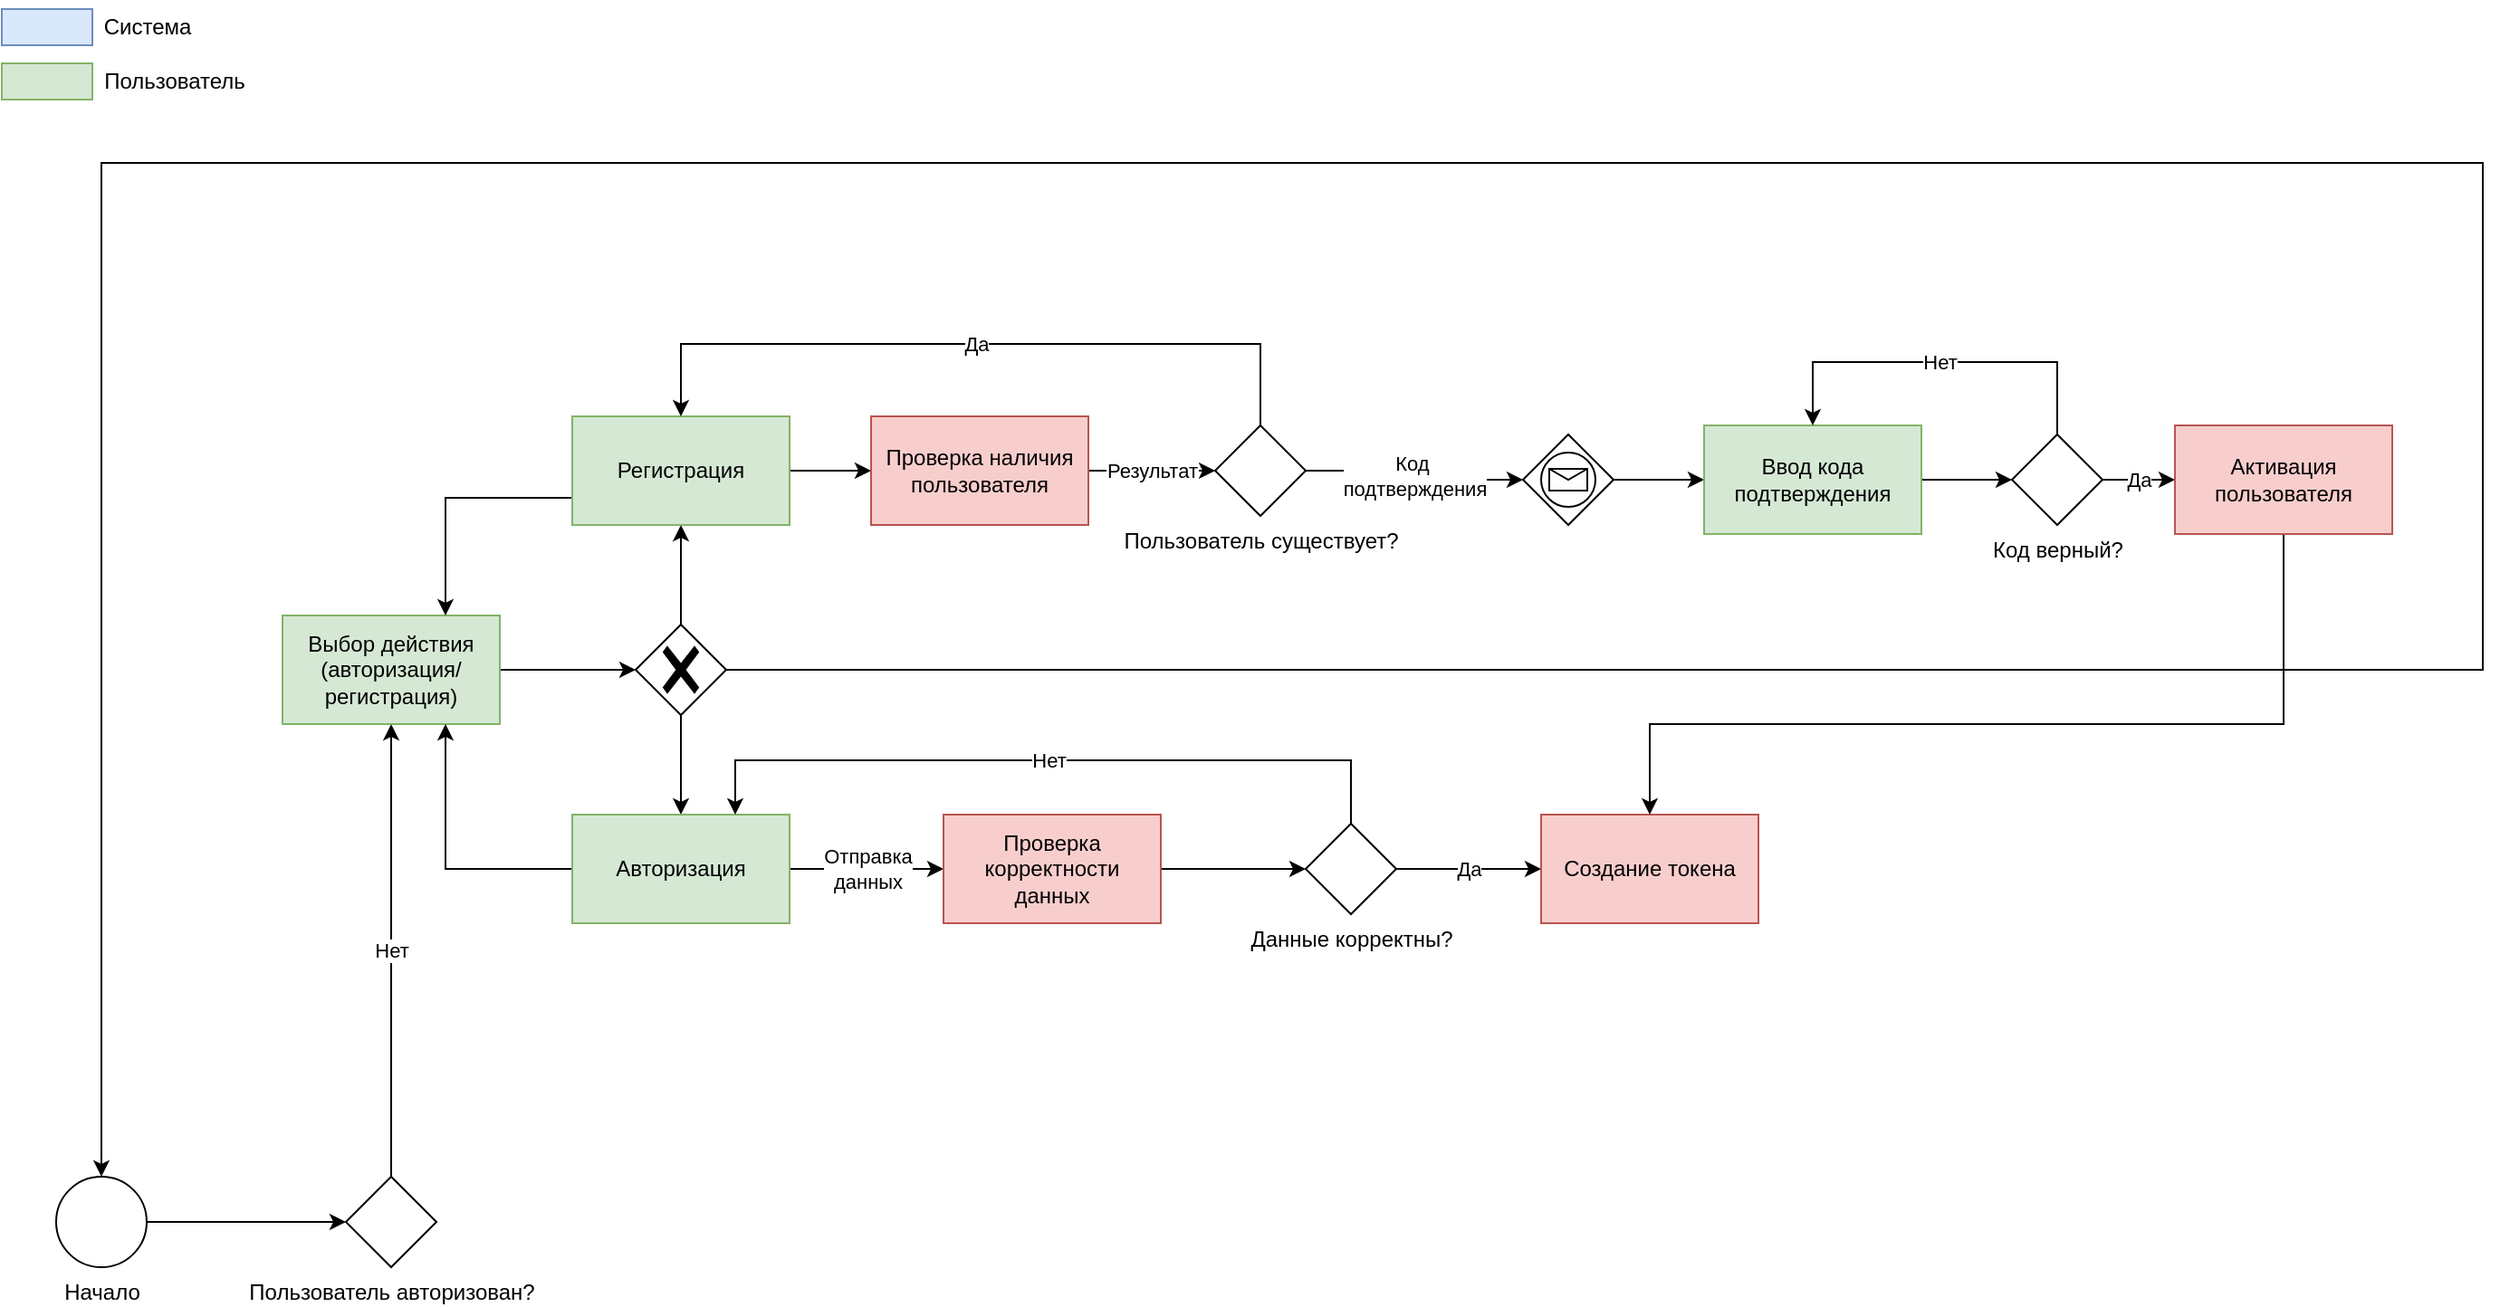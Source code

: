 <mxfile version="21.2.1" type="device">
  <diagram name="Page-1" id="2a216829-ef6e-dabb-86c1-c78162f3ba2b">
    <mxGraphModel dx="1300" dy="1940" grid="1" gridSize="10" guides="1" tooltips="1" connect="1" arrows="1" fold="1" page="1" pageScale="1" pageWidth="850" pageHeight="1100" background="none" math="0" shadow="0">
      <root>
        <mxCell id="0" />
        <mxCell id="1" parent="0" />
        <mxCell id="aszF3JY3qbA2NUiWQpWk-9" style="edgeStyle=orthogonalEdgeStyle;rounded=0;orthogonalLoop=1;jettySize=auto;html=1;exitX=1;exitY=0.5;exitDx=0;exitDy=0;exitPerimeter=0;entryX=0;entryY=0.5;entryDx=0;entryDy=0;entryPerimeter=0;" edge="1" parent="1" source="aszF3JY3qbA2NUiWQpWk-1" target="aszF3JY3qbA2NUiWQpWk-3">
          <mxGeometry relative="1" as="geometry" />
        </mxCell>
        <mxCell id="aszF3JY3qbA2NUiWQpWk-1" value="Начало" style="points=[[0.145,0.145,0],[0.5,0,0],[0.855,0.145,0],[1,0.5,0],[0.855,0.855,0],[0.5,1,0],[0.145,0.855,0],[0,0.5,0]];shape=mxgraph.bpmn.event;html=1;verticalLabelPosition=bottom;labelBackgroundColor=#ffffff;verticalAlign=top;align=center;perimeter=ellipsePerimeter;outlineConnect=0;aspect=fixed;outline=standard;symbol=general;" vertex="1" parent="1">
          <mxGeometry x="30" y="300" width="50" height="50" as="geometry" />
        </mxCell>
        <mxCell id="aszF3JY3qbA2NUiWQpWk-10" value="Нет" style="edgeStyle=orthogonalEdgeStyle;rounded=0;orthogonalLoop=1;jettySize=auto;html=1;exitX=0.5;exitY=0;exitDx=0;exitDy=0;exitPerimeter=0;entryX=0.5;entryY=1;entryDx=0;entryDy=0;" edge="1" parent="1" source="aszF3JY3qbA2NUiWQpWk-3" target="aszF3JY3qbA2NUiWQpWk-8">
          <mxGeometry relative="1" as="geometry" />
        </mxCell>
        <mxCell id="aszF3JY3qbA2NUiWQpWk-3" value="Пользователь авторизован?" style="points=[[0.25,0.25,0],[0.5,0,0],[0.75,0.25,0],[1,0.5,0],[0.75,0.75,0],[0.5,1,0],[0.25,0.75,0],[0,0.5,0]];shape=mxgraph.bpmn.gateway2;html=1;verticalLabelPosition=bottom;labelBackgroundColor=#ffffff;verticalAlign=top;align=center;perimeter=rhombusPerimeter;outlineConnect=0;outline=none;symbol=none;" vertex="1" parent="1">
          <mxGeometry x="190" y="300" width="50" height="50" as="geometry" />
        </mxCell>
        <mxCell id="aszF3JY3qbA2NUiWQpWk-4" value="" style="rounded=0;whiteSpace=wrap;html=1;fillColor=#dae8fc;strokeColor=#6c8ebf;" vertex="1" parent="1">
          <mxGeometry y="-345" width="50" height="20" as="geometry" />
        </mxCell>
        <mxCell id="aszF3JY3qbA2NUiWQpWk-5" value="Система" style="text;html=1;align=center;verticalAlign=middle;resizable=0;points=[];autosize=1;strokeColor=none;fillColor=none;" vertex="1" parent="1">
          <mxGeometry x="45" y="-350" width="70" height="30" as="geometry" />
        </mxCell>
        <mxCell id="aszF3JY3qbA2NUiWQpWk-6" value="" style="rounded=0;whiteSpace=wrap;html=1;fillColor=#d5e8d4;strokeColor=#82b366;" vertex="1" parent="1">
          <mxGeometry y="-315" width="50" height="20" as="geometry" />
        </mxCell>
        <mxCell id="aszF3JY3qbA2NUiWQpWk-7" value="Пользователь" style="text;html=1;align=center;verticalAlign=middle;resizable=0;points=[];autosize=1;strokeColor=none;fillColor=none;" vertex="1" parent="1">
          <mxGeometry x="45" y="-320" width="100" height="30" as="geometry" />
        </mxCell>
        <mxCell id="aszF3JY3qbA2NUiWQpWk-12" style="edgeStyle=orthogonalEdgeStyle;rounded=0;orthogonalLoop=1;jettySize=auto;html=1;exitX=1;exitY=0.5;exitDx=0;exitDy=0;entryX=0;entryY=0.5;entryDx=0;entryDy=0;entryPerimeter=0;" edge="1" parent="1" source="aszF3JY3qbA2NUiWQpWk-8" target="aszF3JY3qbA2NUiWQpWk-11">
          <mxGeometry relative="1" as="geometry" />
        </mxCell>
        <mxCell id="aszF3JY3qbA2NUiWQpWk-8" value="Выбор действия&lt;br&gt;(авторизация/регистрация)" style="rounded=0;whiteSpace=wrap;html=1;fillColor=#d5e8d4;strokeColor=#82b366;" vertex="1" parent="1">
          <mxGeometry x="155" y="-10" width="120" height="60" as="geometry" />
        </mxCell>
        <mxCell id="aszF3JY3qbA2NUiWQpWk-14" style="edgeStyle=orthogonalEdgeStyle;rounded=0;orthogonalLoop=1;jettySize=auto;html=1;exitX=0.5;exitY=0;exitDx=0;exitDy=0;exitPerimeter=0;entryX=0.5;entryY=1;entryDx=0;entryDy=0;" edge="1" parent="1" source="aszF3JY3qbA2NUiWQpWk-11" target="aszF3JY3qbA2NUiWQpWk-13">
          <mxGeometry relative="1" as="geometry" />
        </mxCell>
        <mxCell id="aszF3JY3qbA2NUiWQpWk-16" style="edgeStyle=orthogonalEdgeStyle;rounded=0;orthogonalLoop=1;jettySize=auto;html=1;exitX=0.5;exitY=1;exitDx=0;exitDy=0;exitPerimeter=0;" edge="1" parent="1" source="aszF3JY3qbA2NUiWQpWk-11" target="aszF3JY3qbA2NUiWQpWk-15">
          <mxGeometry relative="1" as="geometry" />
        </mxCell>
        <mxCell id="aszF3JY3qbA2NUiWQpWk-17" style="edgeStyle=orthogonalEdgeStyle;rounded=0;orthogonalLoop=1;jettySize=auto;html=1;exitX=1;exitY=0.5;exitDx=0;exitDy=0;exitPerimeter=0;entryX=0.5;entryY=0;entryDx=0;entryDy=0;entryPerimeter=0;" edge="1" parent="1" source="aszF3JY3qbA2NUiWQpWk-11" target="aszF3JY3qbA2NUiWQpWk-1">
          <mxGeometry relative="1" as="geometry">
            <Array as="points">
              <mxPoint x="1370" y="20" />
              <mxPoint x="1370" y="-260" />
              <mxPoint x="55" y="-260" />
            </Array>
          </mxGeometry>
        </mxCell>
        <mxCell id="aszF3JY3qbA2NUiWQpWk-11" value="" style="points=[[0.25,0.25,0],[0.5,0,0],[0.75,0.25,0],[1,0.5,0],[0.75,0.75,0],[0.5,1,0],[0.25,0.75,0],[0,0.5,0]];shape=mxgraph.bpmn.gateway2;html=1;verticalLabelPosition=bottom;labelBackgroundColor=#ffffff;verticalAlign=top;align=center;perimeter=rhombusPerimeter;outlineConnect=0;outline=none;symbol=none;gwType=exclusive;" vertex="1" parent="1">
          <mxGeometry x="350" y="-5" width="50" height="50" as="geometry" />
        </mxCell>
        <mxCell id="aszF3JY3qbA2NUiWQpWk-26" style="edgeStyle=orthogonalEdgeStyle;rounded=0;orthogonalLoop=1;jettySize=auto;html=1;exitX=0;exitY=0.75;exitDx=0;exitDy=0;entryX=0.75;entryY=0;entryDx=0;entryDy=0;" edge="1" parent="1" source="aszF3JY3qbA2NUiWQpWk-13" target="aszF3JY3qbA2NUiWQpWk-8">
          <mxGeometry relative="1" as="geometry" />
        </mxCell>
        <mxCell id="aszF3JY3qbA2NUiWQpWk-28" style="edgeStyle=orthogonalEdgeStyle;rounded=0;orthogonalLoop=1;jettySize=auto;html=1;exitX=1;exitY=0.5;exitDx=0;exitDy=0;entryX=0;entryY=0.5;entryDx=0;entryDy=0;" edge="1" parent="1" source="aszF3JY3qbA2NUiWQpWk-13" target="aszF3JY3qbA2NUiWQpWk-27">
          <mxGeometry relative="1" as="geometry" />
        </mxCell>
        <mxCell id="aszF3JY3qbA2NUiWQpWk-13" value="Регистрация" style="rounded=0;whiteSpace=wrap;html=1;fillColor=#d5e8d4;strokeColor=#82b366;" vertex="1" parent="1">
          <mxGeometry x="315" y="-120" width="120" height="60" as="geometry" />
        </mxCell>
        <mxCell id="aszF3JY3qbA2NUiWQpWk-19" value="Отправка&lt;br&gt;данных" style="edgeStyle=orthogonalEdgeStyle;rounded=0;orthogonalLoop=1;jettySize=auto;html=1;exitX=1;exitY=0.5;exitDx=0;exitDy=0;entryX=0;entryY=0.5;entryDx=0;entryDy=0;" edge="1" parent="1" source="aszF3JY3qbA2NUiWQpWk-15" target="aszF3JY3qbA2NUiWQpWk-18">
          <mxGeometry relative="1" as="geometry" />
        </mxCell>
        <mxCell id="aszF3JY3qbA2NUiWQpWk-25" style="edgeStyle=orthogonalEdgeStyle;rounded=0;orthogonalLoop=1;jettySize=auto;html=1;exitX=0;exitY=0.5;exitDx=0;exitDy=0;entryX=0.75;entryY=1;entryDx=0;entryDy=0;" edge="1" parent="1" source="aszF3JY3qbA2NUiWQpWk-15" target="aszF3JY3qbA2NUiWQpWk-8">
          <mxGeometry relative="1" as="geometry" />
        </mxCell>
        <mxCell id="aszF3JY3qbA2NUiWQpWk-15" value="Авторизация" style="rounded=0;whiteSpace=wrap;html=1;fillColor=#d5e8d4;strokeColor=#82b366;" vertex="1" parent="1">
          <mxGeometry x="315" y="100" width="120" height="60" as="geometry" />
        </mxCell>
        <mxCell id="aszF3JY3qbA2NUiWQpWk-21" style="edgeStyle=orthogonalEdgeStyle;rounded=0;orthogonalLoop=1;jettySize=auto;html=1;exitX=1;exitY=0.5;exitDx=0;exitDy=0;entryX=0;entryY=0.5;entryDx=0;entryDy=0;entryPerimeter=0;" edge="1" parent="1" source="aszF3JY3qbA2NUiWQpWk-18" target="aszF3JY3qbA2NUiWQpWk-20">
          <mxGeometry relative="1" as="geometry" />
        </mxCell>
        <mxCell id="aszF3JY3qbA2NUiWQpWk-18" value="Проверка корректности данных" style="rounded=0;whiteSpace=wrap;html=1;fillColor=#f8cecc;strokeColor=#b85450;" vertex="1" parent="1">
          <mxGeometry x="520" y="100" width="120" height="60" as="geometry" />
        </mxCell>
        <mxCell id="aszF3JY3qbA2NUiWQpWk-22" value="Нет" style="edgeStyle=orthogonalEdgeStyle;rounded=0;orthogonalLoop=1;jettySize=auto;html=1;exitX=0.5;exitY=0;exitDx=0;exitDy=0;exitPerimeter=0;entryX=0.75;entryY=0;entryDx=0;entryDy=0;" edge="1" parent="1" source="aszF3JY3qbA2NUiWQpWk-20" target="aszF3JY3qbA2NUiWQpWk-15">
          <mxGeometry relative="1" as="geometry">
            <Array as="points">
              <mxPoint x="745" y="70" />
              <mxPoint x="405" y="70" />
            </Array>
          </mxGeometry>
        </mxCell>
        <mxCell id="aszF3JY3qbA2NUiWQpWk-24" value="Да" style="edgeStyle=orthogonalEdgeStyle;rounded=0;orthogonalLoop=1;jettySize=auto;html=1;exitX=1;exitY=0.5;exitDx=0;exitDy=0;exitPerimeter=0;entryX=0;entryY=0.5;entryDx=0;entryDy=0;" edge="1" parent="1" source="aszF3JY3qbA2NUiWQpWk-20" target="aszF3JY3qbA2NUiWQpWk-23">
          <mxGeometry relative="1" as="geometry" />
        </mxCell>
        <mxCell id="aszF3JY3qbA2NUiWQpWk-20" value="Данные корректны?" style="points=[[0.25,0.25,0],[0.5,0,0],[0.75,0.25,0],[1,0.5,0],[0.75,0.75,0],[0.5,1,0],[0.25,0.75,0],[0,0.5,0]];shape=mxgraph.bpmn.gateway2;html=1;verticalLabelPosition=bottom;labelBackgroundColor=#ffffff;verticalAlign=top;align=center;perimeter=rhombusPerimeter;outlineConnect=0;outline=none;symbol=none;" vertex="1" parent="1">
          <mxGeometry x="720" y="105" width="50" height="50" as="geometry" />
        </mxCell>
        <mxCell id="aszF3JY3qbA2NUiWQpWk-23" value="Создание токена" style="rounded=0;whiteSpace=wrap;html=1;fillColor=#f8cecc;strokeColor=#b85450;" vertex="1" parent="1">
          <mxGeometry x="850" y="100" width="120" height="60" as="geometry" />
        </mxCell>
        <mxCell id="aszF3JY3qbA2NUiWQpWk-30" value="Результат" style="edgeStyle=orthogonalEdgeStyle;rounded=0;orthogonalLoop=1;jettySize=auto;html=1;exitX=1;exitY=0.5;exitDx=0;exitDy=0;entryX=0;entryY=0.5;entryDx=0;entryDy=0;entryPerimeter=0;" edge="1" parent="1" source="aszF3JY3qbA2NUiWQpWk-27" target="aszF3JY3qbA2NUiWQpWk-29">
          <mxGeometry relative="1" as="geometry" />
        </mxCell>
        <mxCell id="aszF3JY3qbA2NUiWQpWk-27" value="Проверка наличия пользователя" style="rounded=0;whiteSpace=wrap;html=1;fillColor=#f8cecc;strokeColor=#b85450;" vertex="1" parent="1">
          <mxGeometry x="480" y="-120" width="120" height="60" as="geometry" />
        </mxCell>
        <mxCell id="aszF3JY3qbA2NUiWQpWk-31" value="Да" style="edgeStyle=orthogonalEdgeStyle;rounded=0;orthogonalLoop=1;jettySize=auto;html=1;exitX=0.5;exitY=0;exitDx=0;exitDy=0;exitPerimeter=0;entryX=0.5;entryY=0;entryDx=0;entryDy=0;" edge="1" parent="1" source="aszF3JY3qbA2NUiWQpWk-29" target="aszF3JY3qbA2NUiWQpWk-13">
          <mxGeometry relative="1" as="geometry">
            <Array as="points">
              <mxPoint x="695" y="-160" />
              <mxPoint x="375" y="-160" />
            </Array>
          </mxGeometry>
        </mxCell>
        <mxCell id="aszF3JY3qbA2NUiWQpWk-34" value="Код&amp;nbsp;&lt;br&gt;подтверждения" style="edgeStyle=orthogonalEdgeStyle;rounded=0;orthogonalLoop=1;jettySize=auto;html=1;exitX=1;exitY=0.5;exitDx=0;exitDy=0;exitPerimeter=0;entryX=0;entryY=0.5;entryDx=0;entryDy=0;entryPerimeter=0;" edge="1" parent="1" source="aszF3JY3qbA2NUiWQpWk-29" target="aszF3JY3qbA2NUiWQpWk-33">
          <mxGeometry relative="1" as="geometry" />
        </mxCell>
        <mxCell id="aszF3JY3qbA2NUiWQpWk-29" value="Пользователь существует?" style="points=[[0.25,0.25,0],[0.5,0,0],[0.75,0.25,0],[1,0.5,0],[0.75,0.75,0],[0.5,1,0],[0.25,0.75,0],[0,0.5,0]];shape=mxgraph.bpmn.gateway2;html=1;verticalLabelPosition=bottom;labelBackgroundColor=#ffffff;verticalAlign=top;align=center;perimeter=rhombusPerimeter;outlineConnect=0;outline=none;symbol=none;" vertex="1" parent="1">
          <mxGeometry x="670" y="-115" width="50" height="50" as="geometry" />
        </mxCell>
        <mxCell id="aszF3JY3qbA2NUiWQpWk-36" style="edgeStyle=orthogonalEdgeStyle;rounded=0;orthogonalLoop=1;jettySize=auto;html=1;exitX=1;exitY=0.5;exitDx=0;exitDy=0;exitPerimeter=0;entryX=0;entryY=0.5;entryDx=0;entryDy=0;" edge="1" parent="1" source="aszF3JY3qbA2NUiWQpWk-33" target="aszF3JY3qbA2NUiWQpWk-35">
          <mxGeometry relative="1" as="geometry" />
        </mxCell>
        <mxCell id="aszF3JY3qbA2NUiWQpWk-33" value="" style="points=[[0.25,0.25,0],[0.5,0,0],[0.75,0.25,0],[1,0.5,0],[0.75,0.75,0],[0.5,1,0],[0.25,0.75,0],[0,0.5,0]];shape=mxgraph.bpmn.gateway2;html=1;verticalLabelPosition=bottom;labelBackgroundColor=#ffffff;verticalAlign=top;align=center;perimeter=rhombusPerimeter;outlineConnect=0;outline=standard;symbol=message;" vertex="1" parent="1">
          <mxGeometry x="840" y="-110" width="50" height="50" as="geometry" />
        </mxCell>
        <mxCell id="aszF3JY3qbA2NUiWQpWk-38" style="edgeStyle=orthogonalEdgeStyle;rounded=0;orthogonalLoop=1;jettySize=auto;html=1;exitX=1;exitY=0.5;exitDx=0;exitDy=0;entryX=0;entryY=0.5;entryDx=0;entryDy=0;entryPerimeter=0;" edge="1" parent="1" source="aszF3JY3qbA2NUiWQpWk-35" target="aszF3JY3qbA2NUiWQpWk-37">
          <mxGeometry relative="1" as="geometry" />
        </mxCell>
        <mxCell id="aszF3JY3qbA2NUiWQpWk-35" value="Ввод кода подтверждения" style="rounded=0;whiteSpace=wrap;html=1;fillColor=#d5e8d4;strokeColor=#82b366;" vertex="1" parent="1">
          <mxGeometry x="940" y="-115" width="120" height="60" as="geometry" />
        </mxCell>
        <mxCell id="aszF3JY3qbA2NUiWQpWk-39" value="Нет" style="edgeStyle=orthogonalEdgeStyle;rounded=0;orthogonalLoop=1;jettySize=auto;html=1;exitX=0.5;exitY=0;exitDx=0;exitDy=0;exitPerimeter=0;entryX=0.5;entryY=0;entryDx=0;entryDy=0;" edge="1" parent="1" source="aszF3JY3qbA2NUiWQpWk-37" target="aszF3JY3qbA2NUiWQpWk-35">
          <mxGeometry relative="1" as="geometry">
            <Array as="points">
              <mxPoint x="1135" y="-150" />
              <mxPoint x="1000" y="-150" />
            </Array>
          </mxGeometry>
        </mxCell>
        <mxCell id="aszF3JY3qbA2NUiWQpWk-41" value="Да" style="edgeStyle=orthogonalEdgeStyle;rounded=0;orthogonalLoop=1;jettySize=auto;html=1;exitX=1;exitY=0.5;exitDx=0;exitDy=0;exitPerimeter=0;entryX=0;entryY=0.5;entryDx=0;entryDy=0;" edge="1" parent="1" source="aszF3JY3qbA2NUiWQpWk-37" target="aszF3JY3qbA2NUiWQpWk-40">
          <mxGeometry relative="1" as="geometry" />
        </mxCell>
        <mxCell id="aszF3JY3qbA2NUiWQpWk-37" value="Код верный?" style="points=[[0.25,0.25,0],[0.5,0,0],[0.75,0.25,0],[1,0.5,0],[0.75,0.75,0],[0.5,1,0],[0.25,0.75,0],[0,0.5,0]];shape=mxgraph.bpmn.gateway2;html=1;verticalLabelPosition=bottom;labelBackgroundColor=#ffffff;verticalAlign=top;align=center;perimeter=rhombusPerimeter;outlineConnect=0;outline=none;symbol=none;" vertex="1" parent="1">
          <mxGeometry x="1110" y="-110" width="50" height="50" as="geometry" />
        </mxCell>
        <mxCell id="aszF3JY3qbA2NUiWQpWk-42" style="edgeStyle=orthogonalEdgeStyle;rounded=0;orthogonalLoop=1;jettySize=auto;html=1;exitX=0.5;exitY=1;exitDx=0;exitDy=0;entryX=0.5;entryY=0;entryDx=0;entryDy=0;" edge="1" parent="1" source="aszF3JY3qbA2NUiWQpWk-40" target="aszF3JY3qbA2NUiWQpWk-23">
          <mxGeometry relative="1" as="geometry">
            <Array as="points">
              <mxPoint x="1260" y="50" />
              <mxPoint x="910" y="50" />
            </Array>
          </mxGeometry>
        </mxCell>
        <mxCell id="aszF3JY3qbA2NUiWQpWk-40" value="Активация пользователя" style="rounded=0;whiteSpace=wrap;html=1;fillColor=#f8cecc;strokeColor=#b85450;" vertex="1" parent="1">
          <mxGeometry x="1200" y="-115" width="120" height="60" as="geometry" />
        </mxCell>
      </root>
    </mxGraphModel>
  </diagram>
</mxfile>
